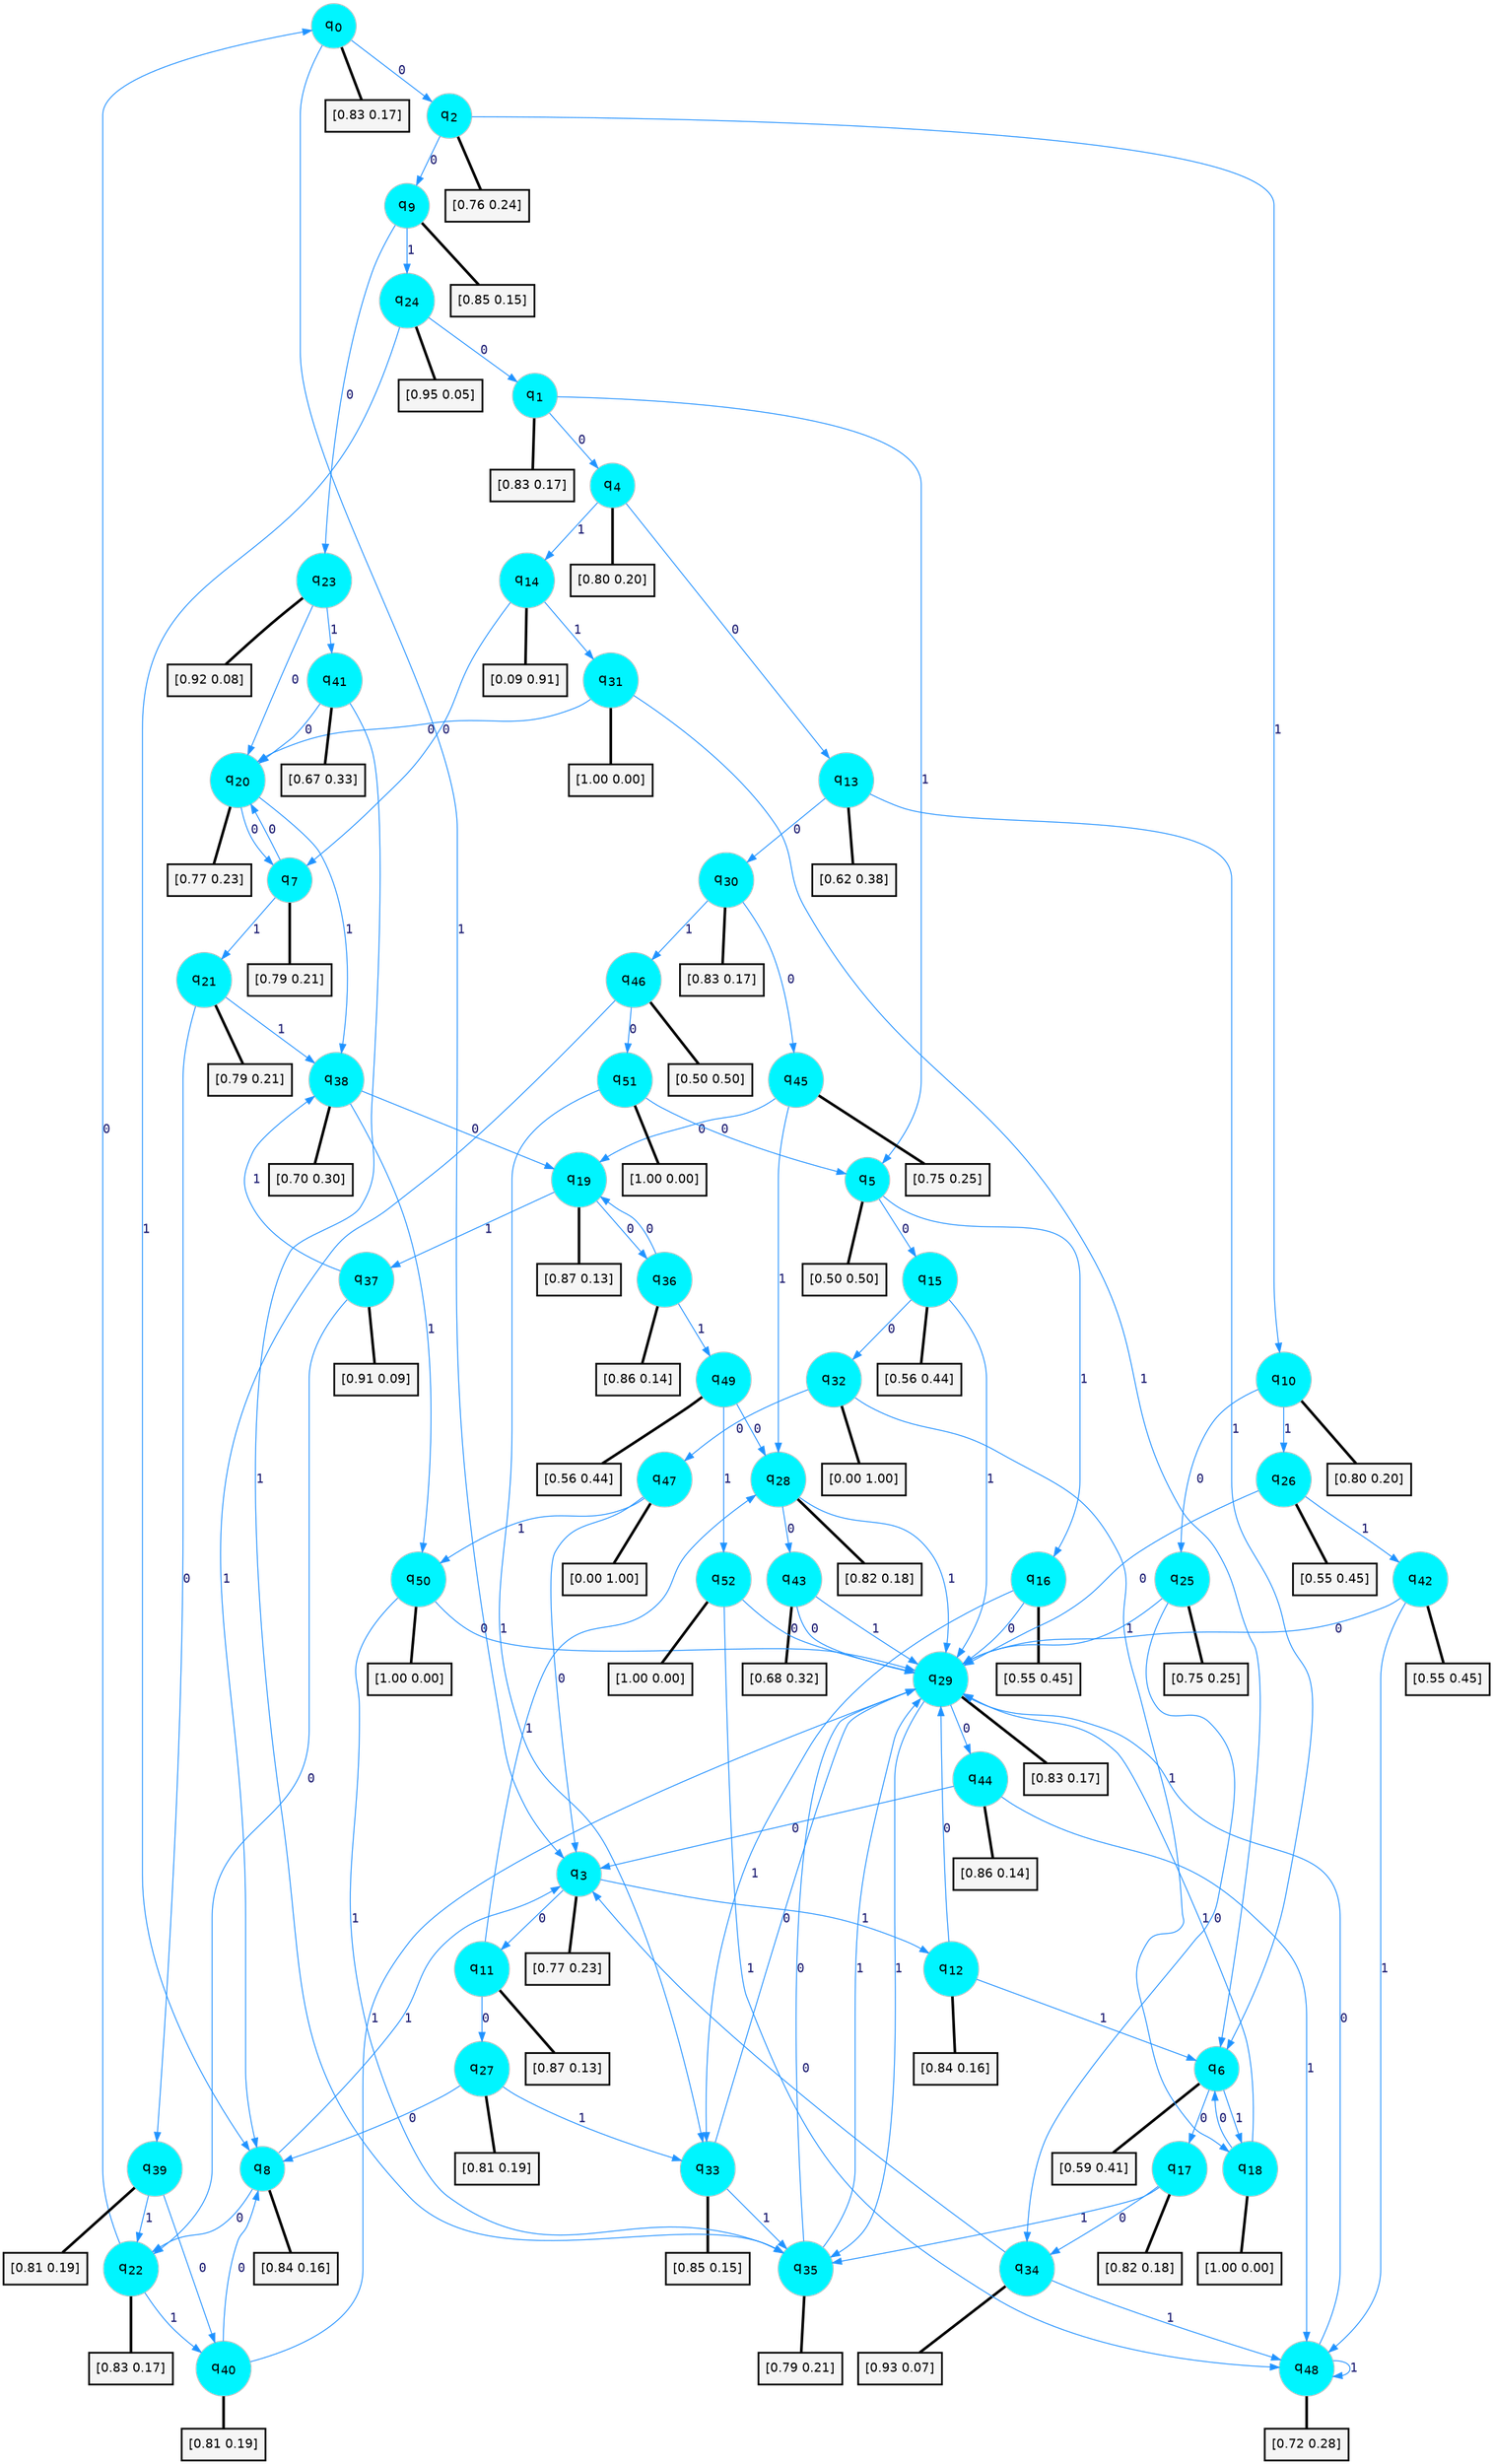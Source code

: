 digraph G {
graph [
bgcolor=transparent, dpi=300, rankdir=TD, size="40,25"];
node [
color=gray, fillcolor=turquoise1, fontcolor=black, fontname=Helvetica, fontsize=16, fontweight=bold, shape=circle, style=filled];
edge [
arrowsize=1, color=dodgerblue1, fontcolor=midnightblue, fontname=courier, fontweight=bold, penwidth=1, style=solid, weight=20];
0[label=<q<SUB>0</SUB>>];
1[label=<q<SUB>1</SUB>>];
2[label=<q<SUB>2</SUB>>];
3[label=<q<SUB>3</SUB>>];
4[label=<q<SUB>4</SUB>>];
5[label=<q<SUB>5</SUB>>];
6[label=<q<SUB>6</SUB>>];
7[label=<q<SUB>7</SUB>>];
8[label=<q<SUB>8</SUB>>];
9[label=<q<SUB>9</SUB>>];
10[label=<q<SUB>10</SUB>>];
11[label=<q<SUB>11</SUB>>];
12[label=<q<SUB>12</SUB>>];
13[label=<q<SUB>13</SUB>>];
14[label=<q<SUB>14</SUB>>];
15[label=<q<SUB>15</SUB>>];
16[label=<q<SUB>16</SUB>>];
17[label=<q<SUB>17</SUB>>];
18[label=<q<SUB>18</SUB>>];
19[label=<q<SUB>19</SUB>>];
20[label=<q<SUB>20</SUB>>];
21[label=<q<SUB>21</SUB>>];
22[label=<q<SUB>22</SUB>>];
23[label=<q<SUB>23</SUB>>];
24[label=<q<SUB>24</SUB>>];
25[label=<q<SUB>25</SUB>>];
26[label=<q<SUB>26</SUB>>];
27[label=<q<SUB>27</SUB>>];
28[label=<q<SUB>28</SUB>>];
29[label=<q<SUB>29</SUB>>];
30[label=<q<SUB>30</SUB>>];
31[label=<q<SUB>31</SUB>>];
32[label=<q<SUB>32</SUB>>];
33[label=<q<SUB>33</SUB>>];
34[label=<q<SUB>34</SUB>>];
35[label=<q<SUB>35</SUB>>];
36[label=<q<SUB>36</SUB>>];
37[label=<q<SUB>37</SUB>>];
38[label=<q<SUB>38</SUB>>];
39[label=<q<SUB>39</SUB>>];
40[label=<q<SUB>40</SUB>>];
41[label=<q<SUB>41</SUB>>];
42[label=<q<SUB>42</SUB>>];
43[label=<q<SUB>43</SUB>>];
44[label=<q<SUB>44</SUB>>];
45[label=<q<SUB>45</SUB>>];
46[label=<q<SUB>46</SUB>>];
47[label=<q<SUB>47</SUB>>];
48[label=<q<SUB>48</SUB>>];
49[label=<q<SUB>49</SUB>>];
50[label=<q<SUB>50</SUB>>];
51[label=<q<SUB>51</SUB>>];
52[label=<q<SUB>52</SUB>>];
53[label="[0.83 0.17]", shape=box,fontcolor=black, fontname=Helvetica, fontsize=14, penwidth=2, fillcolor=whitesmoke,color=black];
54[label="[0.83 0.17]", shape=box,fontcolor=black, fontname=Helvetica, fontsize=14, penwidth=2, fillcolor=whitesmoke,color=black];
55[label="[0.76 0.24]", shape=box,fontcolor=black, fontname=Helvetica, fontsize=14, penwidth=2, fillcolor=whitesmoke,color=black];
56[label="[0.77 0.23]", shape=box,fontcolor=black, fontname=Helvetica, fontsize=14, penwidth=2, fillcolor=whitesmoke,color=black];
57[label="[0.80 0.20]", shape=box,fontcolor=black, fontname=Helvetica, fontsize=14, penwidth=2, fillcolor=whitesmoke,color=black];
58[label="[0.50 0.50]", shape=box,fontcolor=black, fontname=Helvetica, fontsize=14, penwidth=2, fillcolor=whitesmoke,color=black];
59[label="[0.59 0.41]", shape=box,fontcolor=black, fontname=Helvetica, fontsize=14, penwidth=2, fillcolor=whitesmoke,color=black];
60[label="[0.79 0.21]", shape=box,fontcolor=black, fontname=Helvetica, fontsize=14, penwidth=2, fillcolor=whitesmoke,color=black];
61[label="[0.84 0.16]", shape=box,fontcolor=black, fontname=Helvetica, fontsize=14, penwidth=2, fillcolor=whitesmoke,color=black];
62[label="[0.85 0.15]", shape=box,fontcolor=black, fontname=Helvetica, fontsize=14, penwidth=2, fillcolor=whitesmoke,color=black];
63[label="[0.80 0.20]", shape=box,fontcolor=black, fontname=Helvetica, fontsize=14, penwidth=2, fillcolor=whitesmoke,color=black];
64[label="[0.87 0.13]", shape=box,fontcolor=black, fontname=Helvetica, fontsize=14, penwidth=2, fillcolor=whitesmoke,color=black];
65[label="[0.84 0.16]", shape=box,fontcolor=black, fontname=Helvetica, fontsize=14, penwidth=2, fillcolor=whitesmoke,color=black];
66[label="[0.62 0.38]", shape=box,fontcolor=black, fontname=Helvetica, fontsize=14, penwidth=2, fillcolor=whitesmoke,color=black];
67[label="[0.09 0.91]", shape=box,fontcolor=black, fontname=Helvetica, fontsize=14, penwidth=2, fillcolor=whitesmoke,color=black];
68[label="[0.56 0.44]", shape=box,fontcolor=black, fontname=Helvetica, fontsize=14, penwidth=2, fillcolor=whitesmoke,color=black];
69[label="[0.55 0.45]", shape=box,fontcolor=black, fontname=Helvetica, fontsize=14, penwidth=2, fillcolor=whitesmoke,color=black];
70[label="[0.82 0.18]", shape=box,fontcolor=black, fontname=Helvetica, fontsize=14, penwidth=2, fillcolor=whitesmoke,color=black];
71[label="[1.00 0.00]", shape=box,fontcolor=black, fontname=Helvetica, fontsize=14, penwidth=2, fillcolor=whitesmoke,color=black];
72[label="[0.87 0.13]", shape=box,fontcolor=black, fontname=Helvetica, fontsize=14, penwidth=2, fillcolor=whitesmoke,color=black];
73[label="[0.77 0.23]", shape=box,fontcolor=black, fontname=Helvetica, fontsize=14, penwidth=2, fillcolor=whitesmoke,color=black];
74[label="[0.79 0.21]", shape=box,fontcolor=black, fontname=Helvetica, fontsize=14, penwidth=2, fillcolor=whitesmoke,color=black];
75[label="[0.83 0.17]", shape=box,fontcolor=black, fontname=Helvetica, fontsize=14, penwidth=2, fillcolor=whitesmoke,color=black];
76[label="[0.92 0.08]", shape=box,fontcolor=black, fontname=Helvetica, fontsize=14, penwidth=2, fillcolor=whitesmoke,color=black];
77[label="[0.95 0.05]", shape=box,fontcolor=black, fontname=Helvetica, fontsize=14, penwidth=2, fillcolor=whitesmoke,color=black];
78[label="[0.75 0.25]", shape=box,fontcolor=black, fontname=Helvetica, fontsize=14, penwidth=2, fillcolor=whitesmoke,color=black];
79[label="[0.55 0.45]", shape=box,fontcolor=black, fontname=Helvetica, fontsize=14, penwidth=2, fillcolor=whitesmoke,color=black];
80[label="[0.81 0.19]", shape=box,fontcolor=black, fontname=Helvetica, fontsize=14, penwidth=2, fillcolor=whitesmoke,color=black];
81[label="[0.82 0.18]", shape=box,fontcolor=black, fontname=Helvetica, fontsize=14, penwidth=2, fillcolor=whitesmoke,color=black];
82[label="[0.83 0.17]", shape=box,fontcolor=black, fontname=Helvetica, fontsize=14, penwidth=2, fillcolor=whitesmoke,color=black];
83[label="[0.83 0.17]", shape=box,fontcolor=black, fontname=Helvetica, fontsize=14, penwidth=2, fillcolor=whitesmoke,color=black];
84[label="[1.00 0.00]", shape=box,fontcolor=black, fontname=Helvetica, fontsize=14, penwidth=2, fillcolor=whitesmoke,color=black];
85[label="[0.00 1.00]", shape=box,fontcolor=black, fontname=Helvetica, fontsize=14, penwidth=2, fillcolor=whitesmoke,color=black];
86[label="[0.85 0.15]", shape=box,fontcolor=black, fontname=Helvetica, fontsize=14, penwidth=2, fillcolor=whitesmoke,color=black];
87[label="[0.93 0.07]", shape=box,fontcolor=black, fontname=Helvetica, fontsize=14, penwidth=2, fillcolor=whitesmoke,color=black];
88[label="[0.79 0.21]", shape=box,fontcolor=black, fontname=Helvetica, fontsize=14, penwidth=2, fillcolor=whitesmoke,color=black];
89[label="[0.86 0.14]", shape=box,fontcolor=black, fontname=Helvetica, fontsize=14, penwidth=2, fillcolor=whitesmoke,color=black];
90[label="[0.91 0.09]", shape=box,fontcolor=black, fontname=Helvetica, fontsize=14, penwidth=2, fillcolor=whitesmoke,color=black];
91[label="[0.70 0.30]", shape=box,fontcolor=black, fontname=Helvetica, fontsize=14, penwidth=2, fillcolor=whitesmoke,color=black];
92[label="[0.81 0.19]", shape=box,fontcolor=black, fontname=Helvetica, fontsize=14, penwidth=2, fillcolor=whitesmoke,color=black];
93[label="[0.81 0.19]", shape=box,fontcolor=black, fontname=Helvetica, fontsize=14, penwidth=2, fillcolor=whitesmoke,color=black];
94[label="[0.67 0.33]", shape=box,fontcolor=black, fontname=Helvetica, fontsize=14, penwidth=2, fillcolor=whitesmoke,color=black];
95[label="[0.55 0.45]", shape=box,fontcolor=black, fontname=Helvetica, fontsize=14, penwidth=2, fillcolor=whitesmoke,color=black];
96[label="[0.68 0.32]", shape=box,fontcolor=black, fontname=Helvetica, fontsize=14, penwidth=2, fillcolor=whitesmoke,color=black];
97[label="[0.86 0.14]", shape=box,fontcolor=black, fontname=Helvetica, fontsize=14, penwidth=2, fillcolor=whitesmoke,color=black];
98[label="[0.75 0.25]", shape=box,fontcolor=black, fontname=Helvetica, fontsize=14, penwidth=2, fillcolor=whitesmoke,color=black];
99[label="[0.50 0.50]", shape=box,fontcolor=black, fontname=Helvetica, fontsize=14, penwidth=2, fillcolor=whitesmoke,color=black];
100[label="[0.00 1.00]", shape=box,fontcolor=black, fontname=Helvetica, fontsize=14, penwidth=2, fillcolor=whitesmoke,color=black];
101[label="[0.72 0.28]", shape=box,fontcolor=black, fontname=Helvetica, fontsize=14, penwidth=2, fillcolor=whitesmoke,color=black];
102[label="[0.56 0.44]", shape=box,fontcolor=black, fontname=Helvetica, fontsize=14, penwidth=2, fillcolor=whitesmoke,color=black];
103[label="[1.00 0.00]", shape=box,fontcolor=black, fontname=Helvetica, fontsize=14, penwidth=2, fillcolor=whitesmoke,color=black];
104[label="[1.00 0.00]", shape=box,fontcolor=black, fontname=Helvetica, fontsize=14, penwidth=2, fillcolor=whitesmoke,color=black];
105[label="[1.00 0.00]", shape=box,fontcolor=black, fontname=Helvetica, fontsize=14, penwidth=2, fillcolor=whitesmoke,color=black];
0->2 [label=0];
0->3 [label=1];
0->53 [arrowhead=none, penwidth=3,color=black];
1->4 [label=0];
1->5 [label=1];
1->54 [arrowhead=none, penwidth=3,color=black];
2->9 [label=0];
2->10 [label=1];
2->55 [arrowhead=none, penwidth=3,color=black];
3->11 [label=0];
3->12 [label=1];
3->56 [arrowhead=none, penwidth=3,color=black];
4->13 [label=0];
4->14 [label=1];
4->57 [arrowhead=none, penwidth=3,color=black];
5->15 [label=0];
5->16 [label=1];
5->58 [arrowhead=none, penwidth=3,color=black];
6->17 [label=0];
6->18 [label=1];
6->59 [arrowhead=none, penwidth=3,color=black];
7->20 [label=0];
7->21 [label=1];
7->60 [arrowhead=none, penwidth=3,color=black];
8->22 [label=0];
8->3 [label=1];
8->61 [arrowhead=none, penwidth=3,color=black];
9->23 [label=0];
9->24 [label=1];
9->62 [arrowhead=none, penwidth=3,color=black];
10->25 [label=0];
10->26 [label=1];
10->63 [arrowhead=none, penwidth=3,color=black];
11->27 [label=0];
11->28 [label=1];
11->64 [arrowhead=none, penwidth=3,color=black];
12->29 [label=0];
12->6 [label=1];
12->65 [arrowhead=none, penwidth=3,color=black];
13->30 [label=0];
13->6 [label=1];
13->66 [arrowhead=none, penwidth=3,color=black];
14->7 [label=0];
14->31 [label=1];
14->67 [arrowhead=none, penwidth=3,color=black];
15->32 [label=0];
15->29 [label=1];
15->68 [arrowhead=none, penwidth=3,color=black];
16->29 [label=0];
16->33 [label=1];
16->69 [arrowhead=none, penwidth=3,color=black];
17->34 [label=0];
17->35 [label=1];
17->70 [arrowhead=none, penwidth=3,color=black];
18->6 [label=0];
18->29 [label=1];
18->71 [arrowhead=none, penwidth=3,color=black];
19->36 [label=0];
19->37 [label=1];
19->72 [arrowhead=none, penwidth=3,color=black];
20->7 [label=0];
20->38 [label=1];
20->73 [arrowhead=none, penwidth=3,color=black];
21->39 [label=0];
21->38 [label=1];
21->74 [arrowhead=none, penwidth=3,color=black];
22->0 [label=0];
22->40 [label=1];
22->75 [arrowhead=none, penwidth=3,color=black];
23->20 [label=0];
23->41 [label=1];
23->76 [arrowhead=none, penwidth=3,color=black];
24->1 [label=0];
24->8 [label=1];
24->77 [arrowhead=none, penwidth=3,color=black];
25->34 [label=0];
25->29 [label=1];
25->78 [arrowhead=none, penwidth=3,color=black];
26->29 [label=0];
26->42 [label=1];
26->79 [arrowhead=none, penwidth=3,color=black];
27->8 [label=0];
27->33 [label=1];
27->80 [arrowhead=none, penwidth=3,color=black];
28->43 [label=0];
28->29 [label=1];
28->81 [arrowhead=none, penwidth=3,color=black];
29->44 [label=0];
29->35 [label=1];
29->82 [arrowhead=none, penwidth=3,color=black];
30->45 [label=0];
30->46 [label=1];
30->83 [arrowhead=none, penwidth=3,color=black];
31->20 [label=0];
31->6 [label=1];
31->84 [arrowhead=none, penwidth=3,color=black];
32->47 [label=0];
32->18 [label=1];
32->85 [arrowhead=none, penwidth=3,color=black];
33->29 [label=0];
33->35 [label=1];
33->86 [arrowhead=none, penwidth=3,color=black];
34->3 [label=0];
34->48 [label=1];
34->87 [arrowhead=none, penwidth=3,color=black];
35->29 [label=0];
35->29 [label=1];
35->88 [arrowhead=none, penwidth=3,color=black];
36->19 [label=0];
36->49 [label=1];
36->89 [arrowhead=none, penwidth=3,color=black];
37->22 [label=0];
37->38 [label=1];
37->90 [arrowhead=none, penwidth=3,color=black];
38->19 [label=0];
38->50 [label=1];
38->91 [arrowhead=none, penwidth=3,color=black];
39->40 [label=0];
39->22 [label=1];
39->92 [arrowhead=none, penwidth=3,color=black];
40->8 [label=0];
40->29 [label=1];
40->93 [arrowhead=none, penwidth=3,color=black];
41->20 [label=0];
41->35 [label=1];
41->94 [arrowhead=none, penwidth=3,color=black];
42->29 [label=0];
42->48 [label=1];
42->95 [arrowhead=none, penwidth=3,color=black];
43->29 [label=0];
43->29 [label=1];
43->96 [arrowhead=none, penwidth=3,color=black];
44->3 [label=0];
44->48 [label=1];
44->97 [arrowhead=none, penwidth=3,color=black];
45->19 [label=0];
45->28 [label=1];
45->98 [arrowhead=none, penwidth=3,color=black];
46->51 [label=0];
46->8 [label=1];
46->99 [arrowhead=none, penwidth=3,color=black];
47->3 [label=0];
47->50 [label=1];
47->100 [arrowhead=none, penwidth=3,color=black];
48->29 [label=0];
48->48 [label=1];
48->101 [arrowhead=none, penwidth=3,color=black];
49->28 [label=0];
49->52 [label=1];
49->102 [arrowhead=none, penwidth=3,color=black];
50->29 [label=0];
50->35 [label=1];
50->103 [arrowhead=none, penwidth=3,color=black];
51->5 [label=0];
51->33 [label=1];
51->104 [arrowhead=none, penwidth=3,color=black];
52->29 [label=0];
52->48 [label=1];
52->105 [arrowhead=none, penwidth=3,color=black];
}
